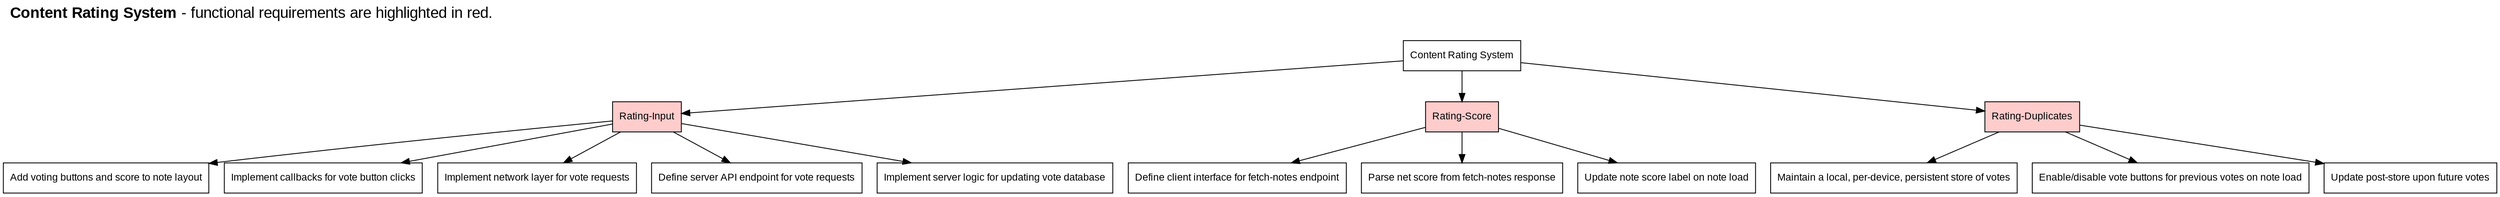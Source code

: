 digraph L {
    fontsize = 18
    fontname = Arial
    labelloc = "t"
    labeljust = "l"
    rankdir="TB"

    // System feature title
    label = <<b>Content Rating System</b> - functional requirements are highlighted in red.<br/><br/>>

    // System feature
    node [shape=record fontname=Arial fontsize=12]
    0 [label="Content Rating System"]

    // Functional requirements
    node [style=filled fillcolor="#FFCCCC"]
    1 [label="Rating-Input"]
    2 [label="Rating-Score"]
    3 [label="Rating-Duplicates"]
    node [fillcolor="#FFFFFF"]
    0 -> 1, 2, 3

    // Sub-tasks of func-req-1
    1.1 [label="Add voting buttons and score to note layout"]
    1.2 [label="Implement callbacks for vote button clicks"]
    1.3 [label="Implement network layer for vote requests"]
    1.4 [label="Define server API endpoint for vote requests"]
    1.5 [label="Implement server logic for updating vote database"]
    1 -> 1.1, 1.2, 1.3, 1.4, 1.5

    // Sub-tasks of func-req-2
    2.1 [label="Define client interface for fetch-notes endpoint"]
    2.2 [label="Parse net score from fetch-notes response"]
    2.3 [label="Update note score label on note load"]
    2 -> 2.1, 2.2, 2.3

    // Sub-tasks of func-req-3
    3.1 [label="Maintain a local, per-device, persistent store of votes"]
    3.2 [label="Enable/disable vote buttons for previous votes on note load"]
    3.3 [label="Update post-store upon future votes"]
    3 -> 3.1, 3.2, 3.3
}